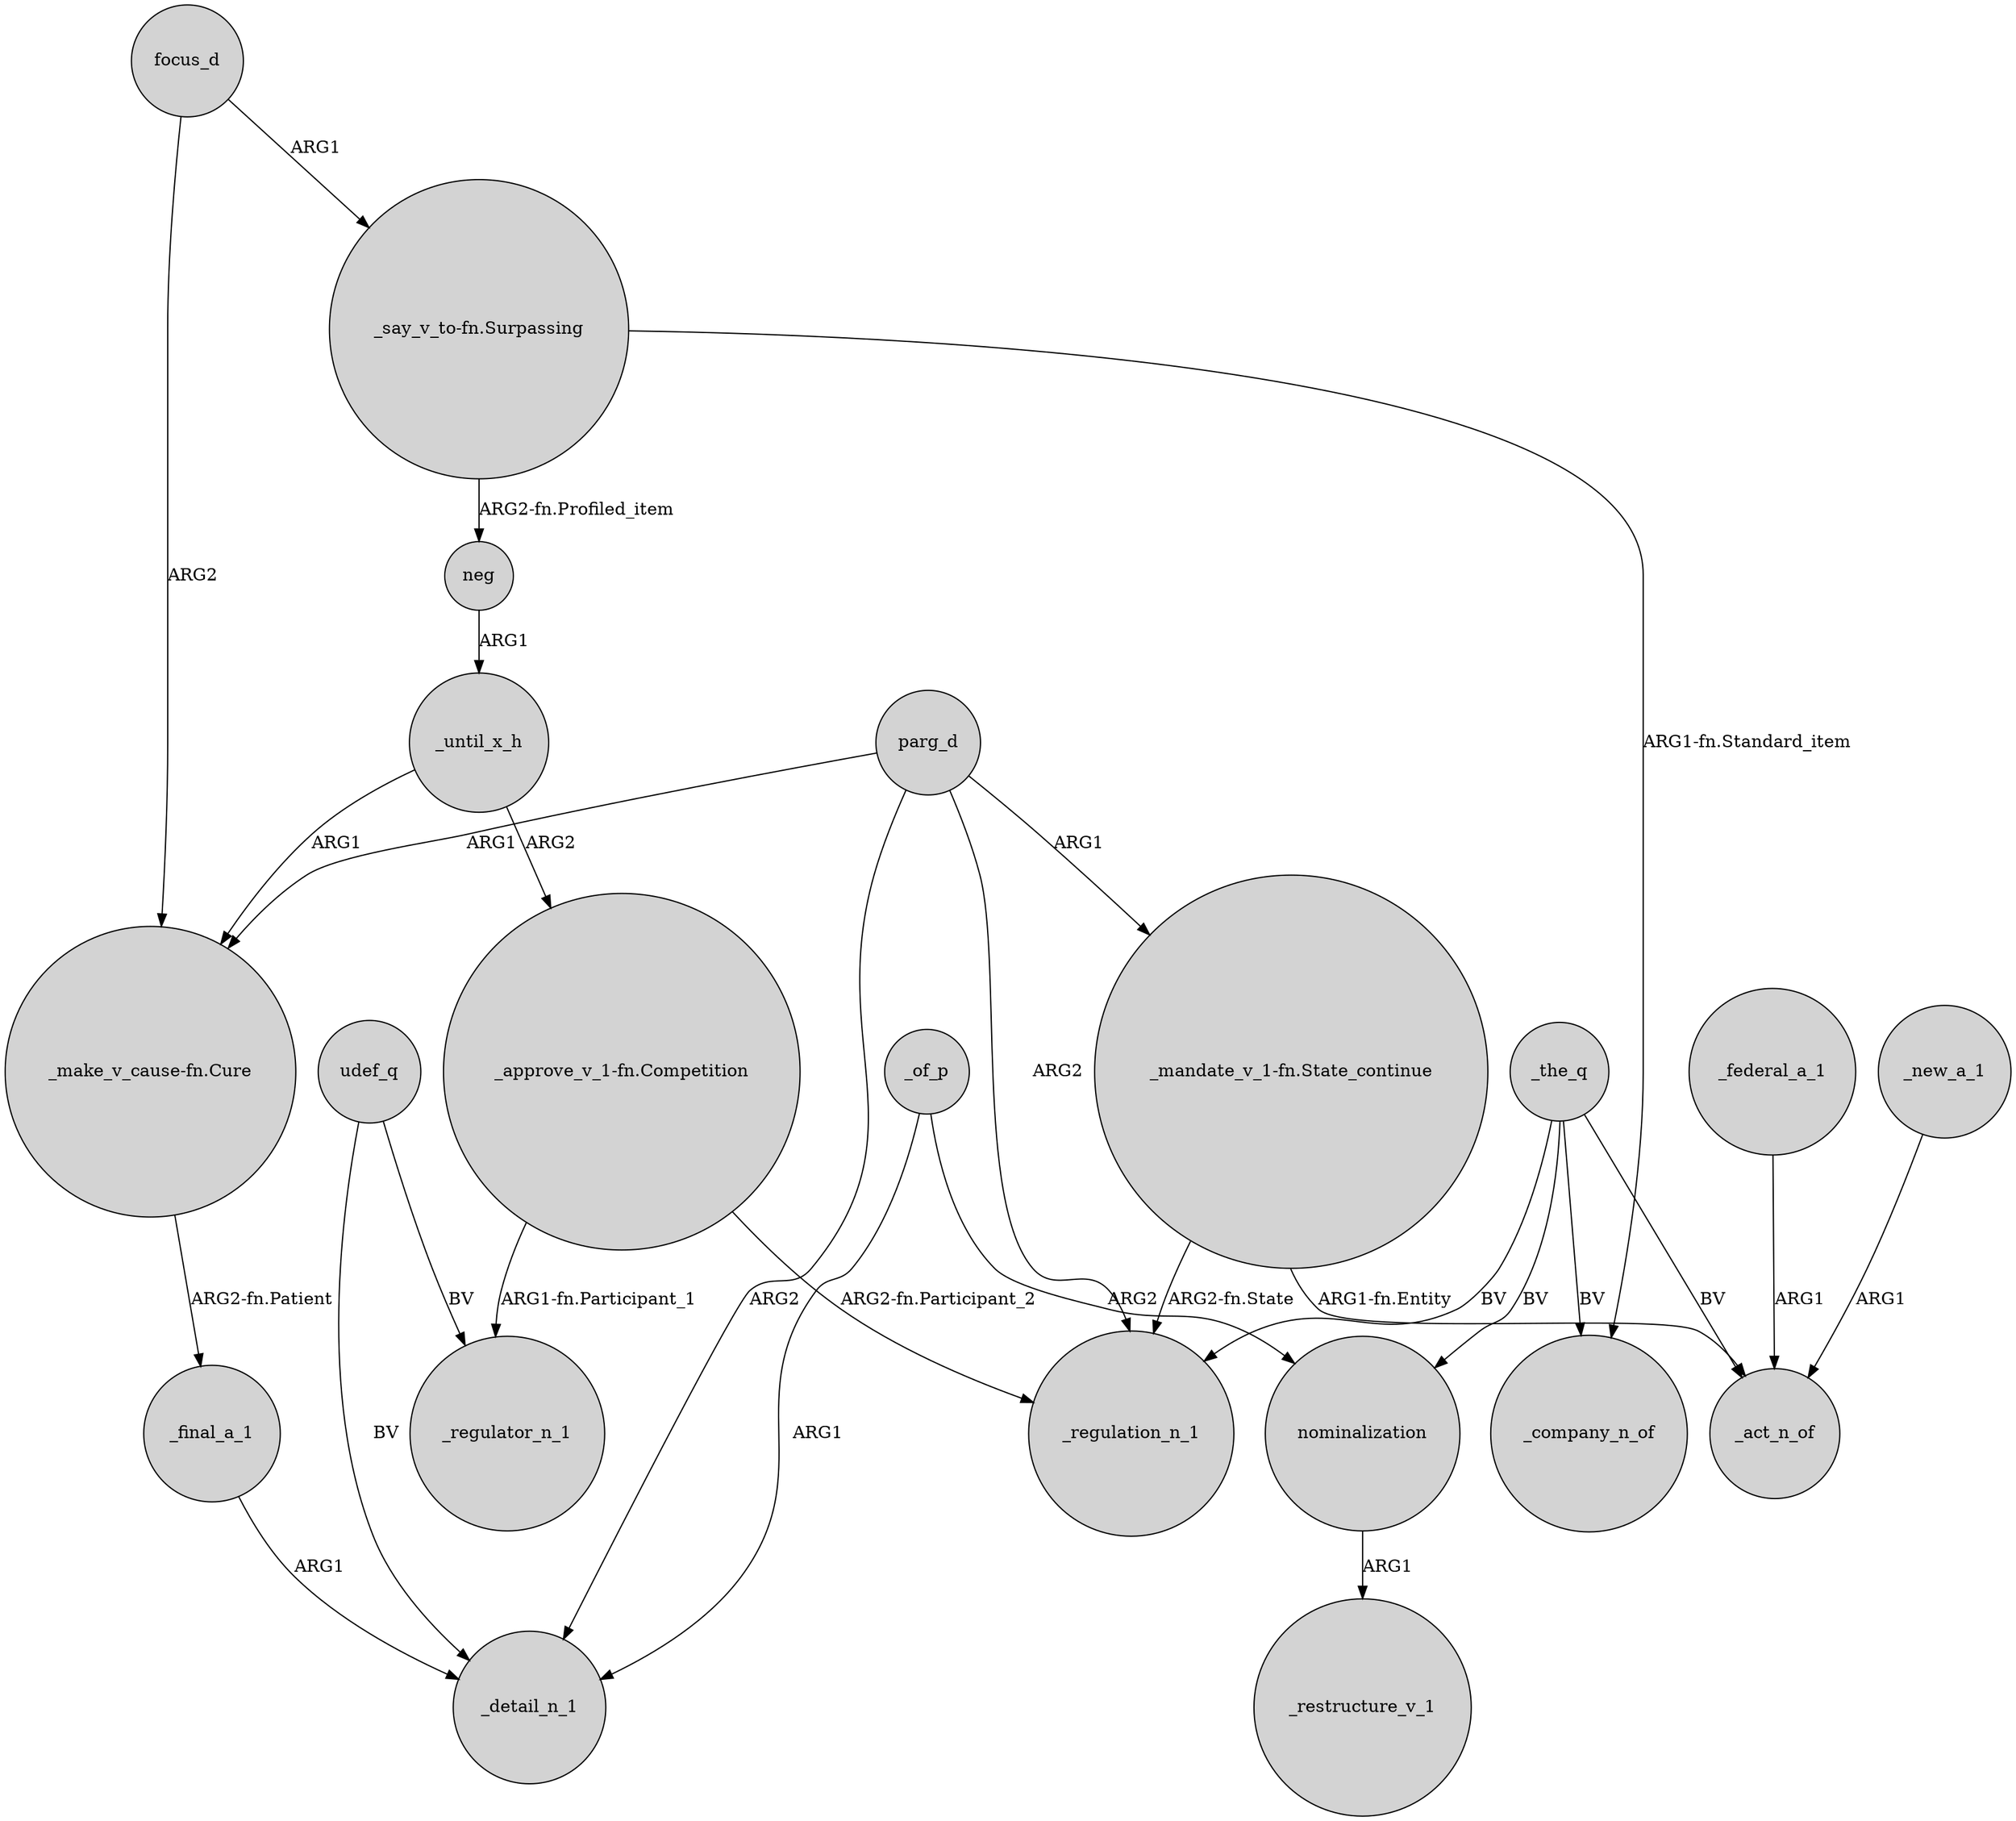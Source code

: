 digraph {
	node [shape=circle style=filled]
	_the_q -> nominalization [label=BV]
	udef_q -> _regulator_n_1 [label=BV]
	"_say_v_to-fn.Surpassing" -> _company_n_of [label="ARG1-fn.Standard_item"]
	parg_d -> "_make_v_cause-fn.Cure" [label=ARG1]
	_until_x_h -> "_make_v_cause-fn.Cure" [label=ARG1]
	"_approve_v_1-fn.Competition" -> _regulator_n_1 [label="ARG1-fn.Participant_1"]
	_federal_a_1 -> _act_n_of [label=ARG1]
	udef_q -> _detail_n_1 [label=BV]
	focus_d -> "_make_v_cause-fn.Cure" [label=ARG2]
	"_make_v_cause-fn.Cure" -> _final_a_1 [label="ARG2-fn.Patient"]
	parg_d -> _detail_n_1 [label=ARG2]
	parg_d -> "_mandate_v_1-fn.State_continue" [label=ARG1]
	parg_d -> _regulation_n_1 [label=ARG2]
	_final_a_1 -> _detail_n_1 [label=ARG1]
	_of_p -> nominalization [label=ARG2]
	_of_p -> _detail_n_1 [label=ARG1]
	nominalization -> _restructure_v_1 [label=ARG1]
	neg -> _until_x_h [label=ARG1]
	focus_d -> "_say_v_to-fn.Surpassing" [label=ARG1]
	"_approve_v_1-fn.Competition" -> _regulation_n_1 [label="ARG2-fn.Participant_2"]
	_the_q -> _regulation_n_1 [label=BV]
	_until_x_h -> "_approve_v_1-fn.Competition" [label=ARG2]
	_the_q -> _company_n_of [label=BV]
	"_mandate_v_1-fn.State_continue" -> _regulation_n_1 [label="ARG2-fn.State"]
	_the_q -> _act_n_of [label=BV]
	_new_a_1 -> _act_n_of [label=ARG1]
	"_mandate_v_1-fn.State_continue" -> _act_n_of [label="ARG1-fn.Entity"]
	"_say_v_to-fn.Surpassing" -> neg [label="ARG2-fn.Profiled_item"]
}
